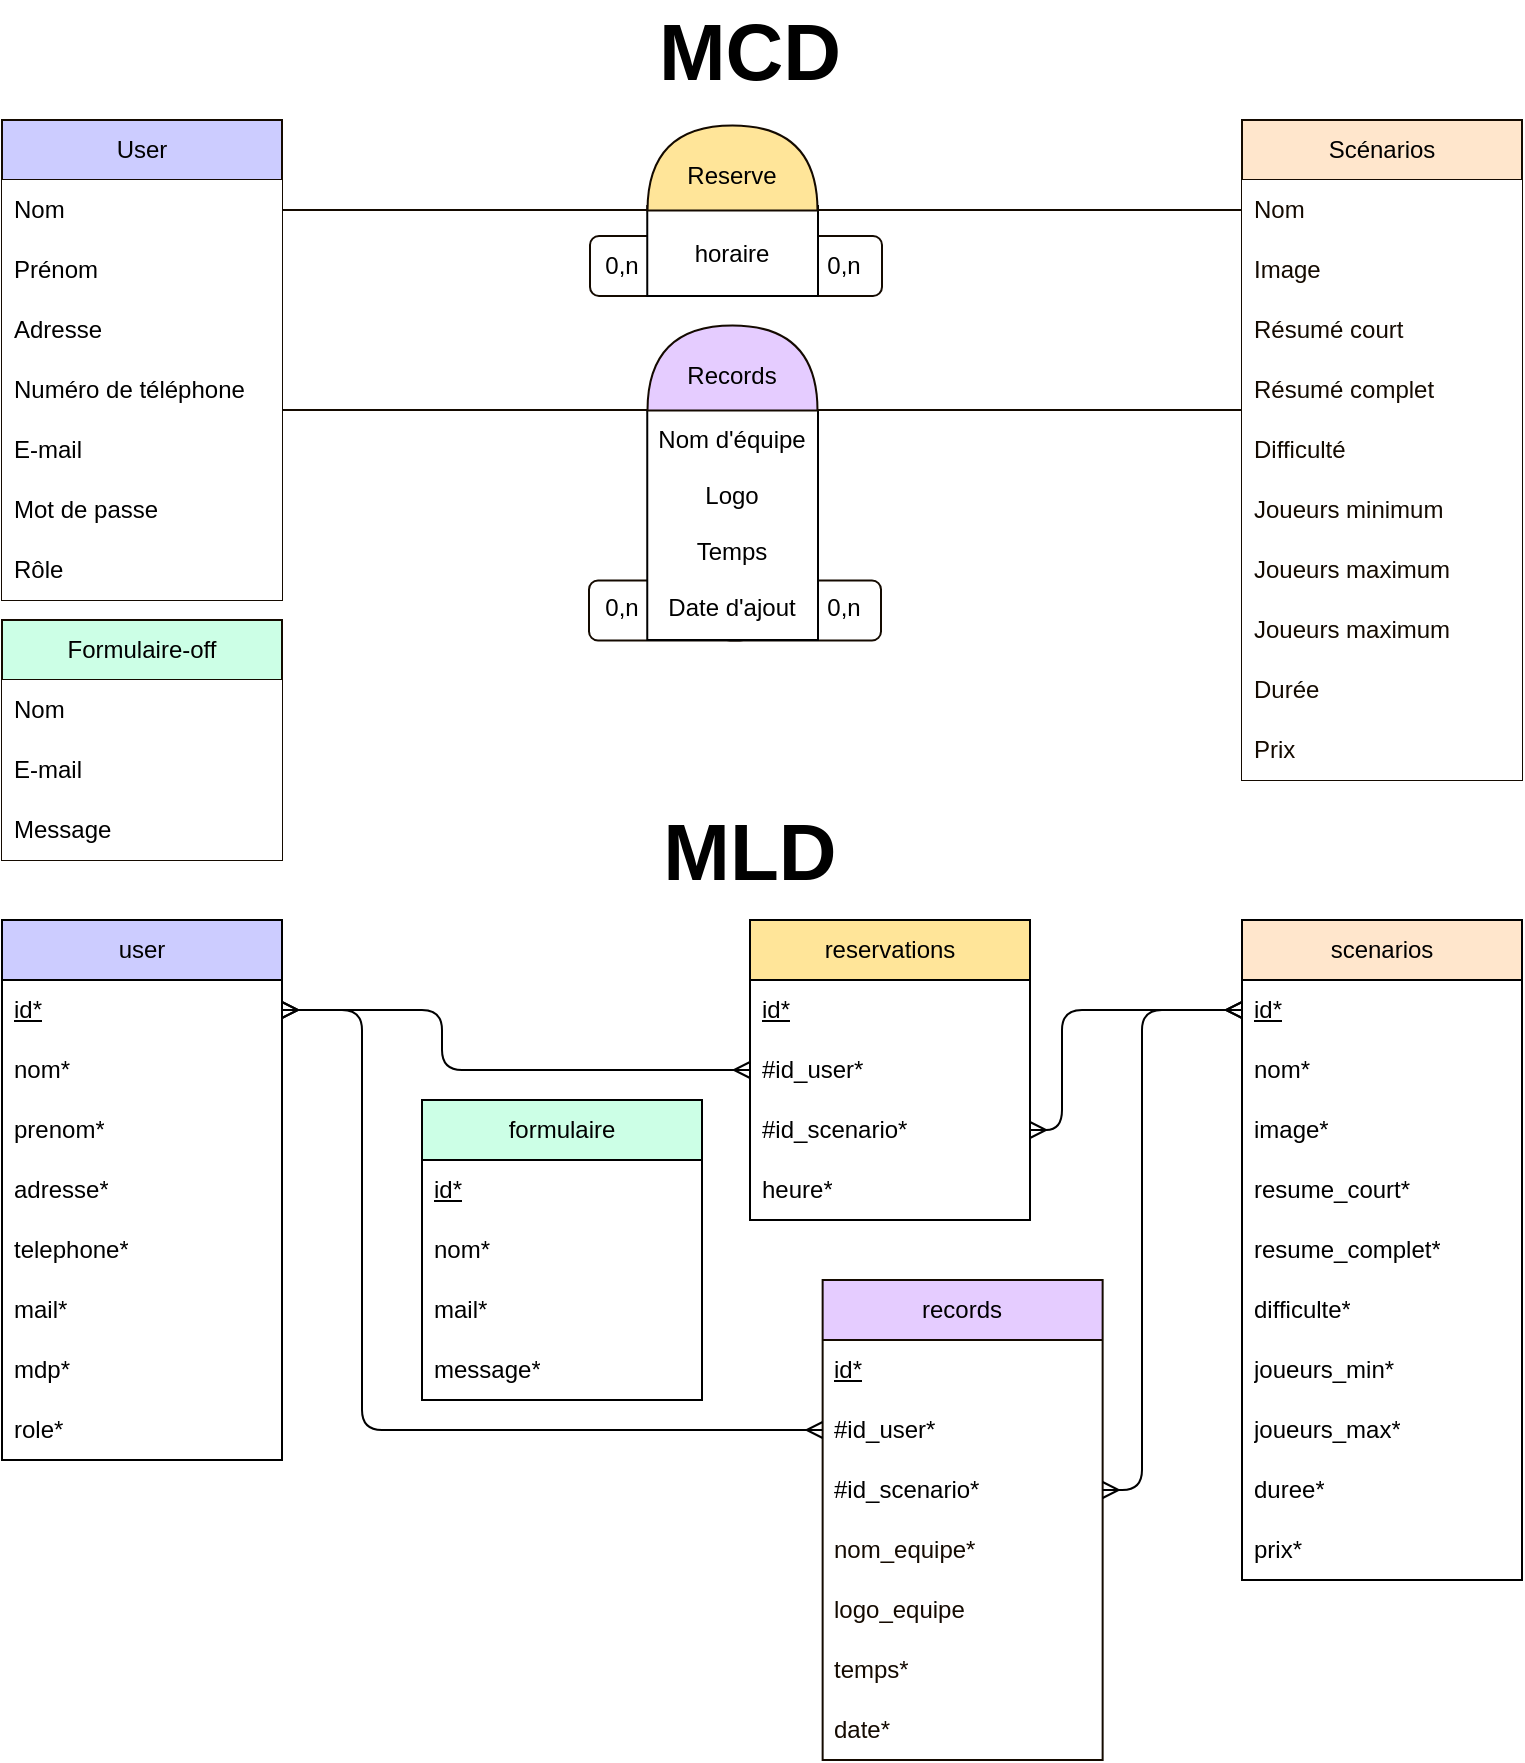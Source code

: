 <mxfile version="21.0.10" type="device"><diagram name="Page-1" id="3XqpPIMPTsH9tx_IHmrE"><mxGraphModel dx="1050" dy="573" grid="1" gridSize="10" guides="1" tooltips="1" connect="1" arrows="1" fold="1" page="1" pageScale="1" pageWidth="827" pageHeight="1169" background="#ffffff" math="0" shadow="0"><root><mxCell id="0"/><mxCell id="1" parent="0"/><mxCell id="rdKpoE9xqXCakMO6GFXs-35" value="" style="rounded=1;whiteSpace=wrap;html=1;fontColor=#FFFFFF;strokeColor=#140A00;fillColor=default;" parent="1" vertex="1"><mxGeometry x="400" y="138" width="80" height="30" as="geometry"/></mxCell><mxCell id="rdKpoE9xqXCakMO6GFXs-36" value="" style="rounded=1;whiteSpace=wrap;html=1;fontColor=#FFFFFF;strokeColor=#140A00;fillColor=default;" parent="1" vertex="1"><mxGeometry x="334" y="138" width="80" height="30" as="geometry"/></mxCell><mxCell id="pGcmNgfzKK9E8v_vU-9b-41" value="" style="rounded=0;whiteSpace=wrap;html=1;" vertex="1" parent="1"><mxGeometry x="362.63" y="123" width="85.37" height="45" as="geometry"/></mxCell><mxCell id="pGcmNgfzKK9E8v_vU-9b-25" value="" style="rounded=1;whiteSpace=wrap;html=1;fontColor=#FFFFFF;strokeColor=#140A00;fillColor=default;" vertex="1" parent="1"><mxGeometry x="399.5" y="310.25" width="80" height="30" as="geometry"/></mxCell><mxCell id="pGcmNgfzKK9E8v_vU-9b-24" value="" style="rounded=1;whiteSpace=wrap;html=1;fontColor=#FFFFFF;strokeColor=#140A00;fillColor=default;" vertex="1" parent="1"><mxGeometry x="333.5" y="310.25" width="80" height="30" as="geometry"/></mxCell><mxCell id="pGcmNgfzKK9E8v_vU-9b-35" value="" style="rounded=0;whiteSpace=wrap;html=1;" vertex="1" parent="1"><mxGeometry x="362.63" y="225" width="85.37" height="115" as="geometry"/></mxCell><mxCell id="pGcmNgfzKK9E8v_vU-9b-26" value="0,n" style="text;html=1;strokeColor=none;fillColor=none;align=center;verticalAlign=middle;whiteSpace=wrap;rounded=0;fontColor=default;" vertex="1" parent="1"><mxGeometry x="319.5" y="309.25" width="60" height="30" as="geometry"/></mxCell><mxCell id="pGcmNgfzKK9E8v_vU-9b-27" value="0,n" style="text;html=1;strokeColor=none;fillColor=none;align=center;verticalAlign=middle;whiteSpace=wrap;rounded=0;fontColor=default;" vertex="1" parent="1"><mxGeometry x="431" y="309.25" width="60" height="30" as="geometry"/></mxCell><mxCell id="rdKpoE9xqXCakMO6GFXs-1" value="User" style="swimlane;fontStyle=0;childLayout=stackLayout;horizontal=1;startSize=30;horizontalStack=0;resizeParent=1;resizeParentMax=0;resizeLast=0;collapsible=1;marginBottom=0;whiteSpace=wrap;html=1;fillColor=#CCCCFF;swimlaneFillColor=none;fontColor=#000000;strokeColor=#140A00;" parent="1" vertex="1"><mxGeometry x="40" y="80" width="140" height="240" as="geometry"><mxRectangle x="40" y="80" width="70" height="30" as="alternateBounds"/></mxGeometry></mxCell><mxCell id="rdKpoE9xqXCakMO6GFXs-4" value="Nom" style="text;strokeColor=none;fillColor=default;align=left;verticalAlign=middle;spacingLeft=4;spacingRight=4;overflow=hidden;points=[[0,0.5],[1,0.5]];portConstraint=eastwest;rotatable=0;whiteSpace=wrap;html=1;fontColor=#000000;" parent="rdKpoE9xqXCakMO6GFXs-1" vertex="1"><mxGeometry y="30" width="140" height="30" as="geometry"/></mxCell><mxCell id="pGcmNgfzKK9E8v_vU-9b-1" value="Prénom" style="text;strokeColor=none;fillColor=default;align=left;verticalAlign=middle;spacingLeft=4;spacingRight=4;overflow=hidden;points=[[0,0.5],[1,0.5]];portConstraint=eastwest;rotatable=0;whiteSpace=wrap;html=1;fontColor=#000000;" vertex="1" parent="rdKpoE9xqXCakMO6GFXs-1"><mxGeometry y="60" width="140" height="30" as="geometry"/></mxCell><mxCell id="pGcmNgfzKK9E8v_vU-9b-2" value="Adresse" style="text;strokeColor=none;fillColor=default;align=left;verticalAlign=middle;spacingLeft=4;spacingRight=4;overflow=hidden;points=[[0,0.5],[1,0.5]];portConstraint=eastwest;rotatable=0;whiteSpace=wrap;html=1;fontColor=#000000;" vertex="1" parent="rdKpoE9xqXCakMO6GFXs-1"><mxGeometry y="90" width="140" height="30" as="geometry"/></mxCell><mxCell id="pGcmNgfzKK9E8v_vU-9b-3" value="Numéro de téléphone" style="text;strokeColor=none;fillColor=default;align=left;verticalAlign=middle;spacingLeft=4;spacingRight=4;overflow=hidden;points=[[0,0.5],[1,0.5]];portConstraint=eastwest;rotatable=0;whiteSpace=wrap;html=1;fontColor=#000000;" vertex="1" parent="rdKpoE9xqXCakMO6GFXs-1"><mxGeometry y="120" width="140" height="30" as="geometry"/></mxCell><mxCell id="rdKpoE9xqXCakMO6GFXs-2" value="E-mail" style="text;strokeColor=none;fillColor=default;align=left;verticalAlign=middle;spacingLeft=4;spacingRight=4;overflow=hidden;points=[[0,0.5],[1,0.5]];portConstraint=eastwest;rotatable=0;whiteSpace=wrap;html=1;fontColor=#000000;" parent="rdKpoE9xqXCakMO6GFXs-1" vertex="1"><mxGeometry y="150" width="140" height="30" as="geometry"/></mxCell><mxCell id="rdKpoE9xqXCakMO6GFXs-3" value="Mot de passe" style="text;strokeColor=none;fillColor=default;align=left;verticalAlign=middle;spacingLeft=4;spacingRight=4;overflow=hidden;points=[[0,0.5],[1,0.5]];portConstraint=eastwest;rotatable=0;whiteSpace=wrap;html=1;fontColor=#000000;" parent="rdKpoE9xqXCakMO6GFXs-1" vertex="1"><mxGeometry y="180" width="140" height="30" as="geometry"/></mxCell><mxCell id="rdKpoE9xqXCakMO6GFXs-26" value="Rôle" style="text;strokeColor=none;fillColor=default;align=left;verticalAlign=middle;spacingLeft=4;spacingRight=4;overflow=hidden;points=[[0,0.5],[1,0.5]];portConstraint=eastwest;rotatable=0;whiteSpace=wrap;html=1;fontColor=#000000;" parent="rdKpoE9xqXCakMO6GFXs-1" vertex="1"><mxGeometry y="210" width="140" height="30" as="geometry"/></mxCell><mxCell id="rdKpoE9xqXCakMO6GFXs-5" value="Scénarios" style="swimlane;fontStyle=0;childLayout=stackLayout;horizontal=1;startSize=30;horizontalStack=0;resizeParent=1;resizeParentMax=0;resizeLast=0;collapsible=1;marginBottom=0;whiteSpace=wrap;html=1;fillColor=#FFE6CC;swimlaneFillColor=none;fontColor=#000000;strokeColor=#140A00;" parent="1" vertex="1"><mxGeometry x="660" y="80" width="140" height="330" as="geometry"><mxRectangle x="660" y="80" width="90" height="30" as="alternateBounds"/></mxGeometry></mxCell><mxCell id="rdKpoE9xqXCakMO6GFXs-6" value="Nom" style="text;strokeColor=none;fillColor=default;align=left;verticalAlign=middle;spacingLeft=4;spacingRight=4;overflow=hidden;points=[[0,0.5],[1,0.5]];portConstraint=eastwest;rotatable=0;whiteSpace=wrap;html=1;fontColor=#140A00;" parent="rdKpoE9xqXCakMO6GFXs-5" vertex="1"><mxGeometry y="30" width="140" height="30" as="geometry"/></mxCell><mxCell id="rdKpoE9xqXCakMO6GFXs-7" value="Image" style="text;strokeColor=none;fillColor=default;align=left;verticalAlign=middle;spacingLeft=4;spacingRight=4;overflow=hidden;points=[[0,0.5],[1,0.5]];portConstraint=eastwest;rotatable=0;whiteSpace=wrap;html=1;fontColor=#140A00;" parent="rdKpoE9xqXCakMO6GFXs-5" vertex="1"><mxGeometry y="60" width="140" height="30" as="geometry"/></mxCell><mxCell id="rdKpoE9xqXCakMO6GFXs-8" value="Résumé court" style="text;strokeColor=none;fillColor=default;align=left;verticalAlign=middle;spacingLeft=4;spacingRight=4;overflow=hidden;points=[[0,0.5],[1,0.5]];portConstraint=eastwest;rotatable=0;whiteSpace=wrap;html=1;fontColor=#140A00;" parent="rdKpoE9xqXCakMO6GFXs-5" vertex="1"><mxGeometry y="90" width="140" height="30" as="geometry"/></mxCell><mxCell id="rdKpoE9xqXCakMO6GFXs-21" value="Résumé complet" style="text;strokeColor=none;fillColor=default;align=left;verticalAlign=middle;spacingLeft=4;spacingRight=4;overflow=hidden;points=[[0,0.5],[1,0.5]];portConstraint=eastwest;rotatable=0;whiteSpace=wrap;html=1;fontColor=#140A00;" parent="rdKpoE9xqXCakMO6GFXs-5" vertex="1"><mxGeometry y="120" width="140" height="30" as="geometry"/></mxCell><mxCell id="rdKpoE9xqXCakMO6GFXs-22" value="Difficulté" style="text;strokeColor=none;fillColor=default;align=left;verticalAlign=middle;spacingLeft=4;spacingRight=4;overflow=hidden;points=[[0,0.5],[1,0.5]];portConstraint=eastwest;rotatable=0;whiteSpace=wrap;html=1;fontColor=#140A00;" parent="rdKpoE9xqXCakMO6GFXs-5" vertex="1"><mxGeometry y="150" width="140" height="30" as="geometry"/></mxCell><mxCell id="rdKpoE9xqXCakMO6GFXs-23" value="Joueurs minimum" style="text;strokeColor=none;fillColor=default;align=left;verticalAlign=middle;spacingLeft=4;spacingRight=4;overflow=hidden;points=[[0,0.5],[1,0.5]];portConstraint=eastwest;rotatable=0;whiteSpace=wrap;html=1;fontColor=#140A00;" parent="rdKpoE9xqXCakMO6GFXs-5" vertex="1"><mxGeometry y="180" width="140" height="30" as="geometry"/></mxCell><mxCell id="rdKpoE9xqXCakMO6GFXs-94" value="Joueurs maximum" style="text;strokeColor=none;fillColor=default;align=left;verticalAlign=middle;spacingLeft=4;spacingRight=4;overflow=hidden;points=[[0,0.5],[1,0.5]];portConstraint=eastwest;rotatable=0;whiteSpace=wrap;html=1;fontColor=#140A00;" parent="rdKpoE9xqXCakMO6GFXs-5" vertex="1"><mxGeometry y="210" width="140" height="30" as="geometry"/></mxCell><mxCell id="rdKpoE9xqXCakMO6GFXs-24" value="Joueurs maximum" style="text;strokeColor=none;fillColor=default;align=left;verticalAlign=middle;spacingLeft=4;spacingRight=4;overflow=hidden;points=[[0,0.5],[1,0.5]];portConstraint=eastwest;rotatable=0;whiteSpace=wrap;html=1;fontColor=#140A00;" parent="rdKpoE9xqXCakMO6GFXs-5" vertex="1"><mxGeometry y="240" width="140" height="30" as="geometry"/></mxCell><mxCell id="rdKpoE9xqXCakMO6GFXs-25" value="Durée" style="text;strokeColor=none;fillColor=default;align=left;verticalAlign=middle;spacingLeft=4;spacingRight=4;overflow=hidden;points=[[0,0.5],[1,0.5]];portConstraint=eastwest;rotatable=0;whiteSpace=wrap;html=1;fontColor=#140A00;" parent="rdKpoE9xqXCakMO6GFXs-5" vertex="1"><mxGeometry y="270" width="140" height="30" as="geometry"/></mxCell><mxCell id="rdKpoE9xqXCakMO6GFXs-27" value="Prix" style="text;strokeColor=none;fillColor=default;align=left;verticalAlign=middle;spacingLeft=4;spacingRight=4;overflow=hidden;points=[[0,0.5],[1,0.5]];portConstraint=eastwest;rotatable=0;whiteSpace=wrap;html=1;fontColor=#140A00;" parent="rdKpoE9xqXCakMO6GFXs-5" vertex="1"><mxGeometry y="300" width="140" height="30" as="geometry"/></mxCell><mxCell id="rdKpoE9xqXCakMO6GFXs-13" value="Formulaire-off" style="swimlane;fontStyle=0;childLayout=stackLayout;horizontal=1;startSize=30;horizontalStack=0;resizeParent=1;resizeParentMax=0;resizeLast=0;collapsible=1;marginBottom=0;whiteSpace=wrap;html=1;fillColor=#CCFFE6;swimlaneFillColor=none;fontColor=#000000;strokeColor=#140A00;" parent="1" vertex="1"><mxGeometry x="40" y="330" width="140" height="120" as="geometry"><mxRectangle x="344" y="200" width="110" height="30" as="alternateBounds"/></mxGeometry></mxCell><mxCell id="rdKpoE9xqXCakMO6GFXs-29" value="Nom" style="text;strokeColor=none;fillColor=default;align=left;verticalAlign=middle;spacingLeft=4;spacingRight=4;overflow=hidden;points=[[0,0.5],[1,0.5]];portConstraint=eastwest;rotatable=0;whiteSpace=wrap;html=1;fontColor=#000000;" parent="rdKpoE9xqXCakMO6GFXs-13" vertex="1"><mxGeometry y="30" width="140" height="30" as="geometry"/></mxCell><mxCell id="rdKpoE9xqXCakMO6GFXs-16" value="E-mail" style="text;strokeColor=none;fillColor=default;align=left;verticalAlign=middle;spacingLeft=4;spacingRight=4;overflow=hidden;points=[[0,0.5],[1,0.5]];portConstraint=eastwest;rotatable=0;whiteSpace=wrap;html=1;fontColor=#000000;" parent="rdKpoE9xqXCakMO6GFXs-13" vertex="1"><mxGeometry y="60" width="140" height="30" as="geometry"/></mxCell><mxCell id="rdKpoE9xqXCakMO6GFXs-15" value="Message" style="text;strokeColor=none;fillColor=default;align=left;verticalAlign=middle;spacingLeft=4;spacingRight=4;overflow=hidden;points=[[0,0.5],[1,0.5]];portConstraint=eastwest;rotatable=0;whiteSpace=wrap;html=1;fontColor=#000000;" parent="rdKpoE9xqXCakMO6GFXs-13" vertex="1"><mxGeometry y="90" width="140" height="30" as="geometry"/></mxCell><mxCell id="rdKpoE9xqXCakMO6GFXs-33" value="0,n" style="text;html=1;strokeColor=none;fillColor=none;align=center;verticalAlign=middle;whiteSpace=wrap;rounded=0;fontColor=default;" parent="1" vertex="1"><mxGeometry x="320" y="138" width="60" height="30" as="geometry"/></mxCell><mxCell id="rdKpoE9xqXCakMO6GFXs-34" value="0,n" style="text;html=1;strokeColor=none;fillColor=none;align=center;verticalAlign=middle;whiteSpace=wrap;rounded=0;fontColor=default;" parent="1" vertex="1"><mxGeometry x="430.5" y="138" width="60" height="30" as="geometry"/></mxCell><mxCell id="rdKpoE9xqXCakMO6GFXs-38" value="" style="endArrow=none;html=1;rounded=0;exitX=1;exitY=0.5;exitDx=0;exitDy=0;entryX=0;entryY=0.5;entryDx=0;entryDy=0;strokeColor=#140A00;fontColor=#FFFFFF;" parent="1" source="rdKpoE9xqXCakMO6GFXs-4" target="rdKpoE9xqXCakMO6GFXs-6" edge="1"><mxGeometry width="50" height="50" relative="1" as="geometry"><mxPoint x="484" y="125" as="sourcePoint"/><mxPoint x="410" y="134" as="targetPoint"/></mxGeometry></mxCell><mxCell id="rdKpoE9xqXCakMO6GFXs-48" value="user" style="swimlane;fontStyle=0;childLayout=stackLayout;horizontal=1;startSize=30;horizontalStack=0;resizeParent=1;resizeParentMax=0;resizeLast=0;collapsible=1;marginBottom=0;whiteSpace=wrap;html=1;fillColor=#CCCCFF;swimlaneFillColor=#FFFFFF;" parent="1" vertex="1"><mxGeometry x="40" y="480" width="140" height="270" as="geometry"/></mxCell><mxCell id="rdKpoE9xqXCakMO6GFXs-81" value="id*" style="text;strokeColor=none;fillColor=none;align=left;verticalAlign=middle;spacingLeft=4;spacingRight=4;overflow=hidden;points=[[0,0.5],[1,0.5]];portConstraint=eastwest;rotatable=0;whiteSpace=wrap;html=1;fontStyle=4" parent="rdKpoE9xqXCakMO6GFXs-48" vertex="1"><mxGeometry y="30" width="140" height="30" as="geometry"/></mxCell><mxCell id="rdKpoE9xqXCakMO6GFXs-49" value="nom*" style="text;strokeColor=none;fillColor=none;align=left;verticalAlign=middle;spacingLeft=4;spacingRight=4;overflow=hidden;points=[[0,0.5],[1,0.5]];portConstraint=eastwest;rotatable=0;whiteSpace=wrap;html=1;" parent="rdKpoE9xqXCakMO6GFXs-48" vertex="1"><mxGeometry y="60" width="140" height="30" as="geometry"/></mxCell><mxCell id="pGcmNgfzKK9E8v_vU-9b-4" value="prenom*" style="text;strokeColor=none;fillColor=none;align=left;verticalAlign=middle;spacingLeft=4;spacingRight=4;overflow=hidden;points=[[0,0.5],[1,0.5]];portConstraint=eastwest;rotatable=0;whiteSpace=wrap;html=1;" vertex="1" parent="rdKpoE9xqXCakMO6GFXs-48"><mxGeometry y="90" width="140" height="30" as="geometry"/></mxCell><mxCell id="pGcmNgfzKK9E8v_vU-9b-5" value="adresse*" style="text;strokeColor=none;fillColor=none;align=left;verticalAlign=middle;spacingLeft=4;spacingRight=4;overflow=hidden;points=[[0,0.5],[1,0.5]];portConstraint=eastwest;rotatable=0;whiteSpace=wrap;html=1;fontColor=#000000;" vertex="1" parent="rdKpoE9xqXCakMO6GFXs-48"><mxGeometry y="120" width="140" height="30" as="geometry"/></mxCell><mxCell id="pGcmNgfzKK9E8v_vU-9b-6" value="telephone*" style="text;strokeColor=none;fillColor=none;align=left;verticalAlign=middle;spacingLeft=4;spacingRight=4;overflow=hidden;points=[[0,0.5],[1,0.5]];portConstraint=eastwest;rotatable=0;whiteSpace=wrap;html=1;fontColor=#000000;" vertex="1" parent="rdKpoE9xqXCakMO6GFXs-48"><mxGeometry y="150" width="140" height="30" as="geometry"/></mxCell><mxCell id="rdKpoE9xqXCakMO6GFXs-50" value="mail*" style="text;strokeColor=none;fillColor=none;align=left;verticalAlign=middle;spacingLeft=4;spacingRight=4;overflow=hidden;points=[[0,0.5],[1,0.5]];portConstraint=eastwest;rotatable=0;whiteSpace=wrap;html=1;" parent="rdKpoE9xqXCakMO6GFXs-48" vertex="1"><mxGeometry y="180" width="140" height="30" as="geometry"/></mxCell><mxCell id="rdKpoE9xqXCakMO6GFXs-51" value="mdp*" style="text;strokeColor=none;fillColor=none;align=left;verticalAlign=middle;spacingLeft=4;spacingRight=4;overflow=hidden;points=[[0,0.5],[1,0.5]];portConstraint=eastwest;rotatable=0;whiteSpace=wrap;html=1;" parent="rdKpoE9xqXCakMO6GFXs-48" vertex="1"><mxGeometry y="210" width="140" height="30" as="geometry"/></mxCell><mxCell id="rdKpoE9xqXCakMO6GFXs-52" value="role*" style="text;strokeColor=none;fillColor=none;align=left;verticalAlign=middle;spacingLeft=4;spacingRight=4;overflow=hidden;points=[[0,0.5],[1,0.5]];portConstraint=eastwest;rotatable=0;whiteSpace=wrap;html=1;" parent="rdKpoE9xqXCakMO6GFXs-48" vertex="1"><mxGeometry y="240" width="140" height="30" as="geometry"/></mxCell><mxCell id="rdKpoE9xqXCakMO6GFXs-53" value="scenarios" style="swimlane;fontStyle=0;childLayout=stackLayout;horizontal=1;startSize=30;horizontalStack=0;resizeParent=1;resizeParentMax=0;resizeLast=0;collapsible=1;marginBottom=0;whiteSpace=wrap;html=1;fillColor=#FFE6CC;swimlaneFillColor=#FFFFFF;" parent="1" vertex="1"><mxGeometry x="660" y="480" width="140" height="330" as="geometry"/></mxCell><mxCell id="rdKpoE9xqXCakMO6GFXs-83" value="id*" style="text;strokeColor=none;fillColor=none;align=left;verticalAlign=middle;spacingLeft=4;spacingRight=4;overflow=hidden;points=[[0,0.5],[1,0.5]];portConstraint=eastwest;rotatable=0;whiteSpace=wrap;html=1;fontStyle=4" parent="rdKpoE9xqXCakMO6GFXs-53" vertex="1"><mxGeometry y="30" width="140" height="30" as="geometry"/></mxCell><mxCell id="rdKpoE9xqXCakMO6GFXs-54" value="nom*" style="text;strokeColor=none;fillColor=none;align=left;verticalAlign=middle;spacingLeft=4;spacingRight=4;overflow=hidden;points=[[0,0.5],[1,0.5]];portConstraint=eastwest;rotatable=0;whiteSpace=wrap;html=1;" parent="rdKpoE9xqXCakMO6GFXs-53" vertex="1"><mxGeometry y="60" width="140" height="30" as="geometry"/></mxCell><mxCell id="rdKpoE9xqXCakMO6GFXs-55" value="image*" style="text;strokeColor=none;fillColor=none;align=left;verticalAlign=middle;spacingLeft=4;spacingRight=4;overflow=hidden;points=[[0,0.5],[1,0.5]];portConstraint=eastwest;rotatable=0;whiteSpace=wrap;html=1;" parent="rdKpoE9xqXCakMO6GFXs-53" vertex="1"><mxGeometry y="90" width="140" height="30" as="geometry"/></mxCell><mxCell id="rdKpoE9xqXCakMO6GFXs-56" value="resume_court*" style="text;strokeColor=none;fillColor=none;align=left;verticalAlign=middle;spacingLeft=4;spacingRight=4;overflow=hidden;points=[[0,0.5],[1,0.5]];portConstraint=eastwest;rotatable=0;whiteSpace=wrap;html=1;" parent="rdKpoE9xqXCakMO6GFXs-53" vertex="1"><mxGeometry y="120" width="140" height="30" as="geometry"/></mxCell><mxCell id="rdKpoE9xqXCakMO6GFXs-57" value="resume_complet*" style="text;strokeColor=none;fillColor=none;align=left;verticalAlign=middle;spacingLeft=4;spacingRight=4;overflow=hidden;points=[[0,0.5],[1,0.5]];portConstraint=eastwest;rotatable=0;whiteSpace=wrap;html=1;" parent="rdKpoE9xqXCakMO6GFXs-53" vertex="1"><mxGeometry y="150" width="140" height="30" as="geometry"/></mxCell><mxCell id="rdKpoE9xqXCakMO6GFXs-58" value="difficulte*" style="text;strokeColor=none;fillColor=none;align=left;verticalAlign=middle;spacingLeft=4;spacingRight=4;overflow=hidden;points=[[0,0.5],[1,0.5]];portConstraint=eastwest;rotatable=0;whiteSpace=wrap;html=1;" parent="rdKpoE9xqXCakMO6GFXs-53" vertex="1"><mxGeometry y="180" width="140" height="30" as="geometry"/></mxCell><mxCell id="rdKpoE9xqXCakMO6GFXs-59" value="joueurs_min*" style="text;strokeColor=none;fillColor=none;align=left;verticalAlign=middle;spacingLeft=4;spacingRight=4;overflow=hidden;points=[[0,0.5],[1,0.5]];portConstraint=eastwest;rotatable=0;whiteSpace=wrap;html=1;" parent="rdKpoE9xqXCakMO6GFXs-53" vertex="1"><mxGeometry y="210" width="140" height="30" as="geometry"/></mxCell><mxCell id="rdKpoE9xqXCakMO6GFXs-60" value="joueurs_max*" style="text;strokeColor=none;fillColor=none;align=left;verticalAlign=middle;spacingLeft=4;spacingRight=4;overflow=hidden;points=[[0,0.5],[1,0.5]];portConstraint=eastwest;rotatable=0;whiteSpace=wrap;html=1;" parent="rdKpoE9xqXCakMO6GFXs-53" vertex="1"><mxGeometry y="240" width="140" height="30" as="geometry"/></mxCell><mxCell id="rdKpoE9xqXCakMO6GFXs-61" value="duree*" style="text;strokeColor=none;fillColor=none;align=left;verticalAlign=middle;spacingLeft=4;spacingRight=4;overflow=hidden;points=[[0,0.5],[1,0.5]];portConstraint=eastwest;rotatable=0;whiteSpace=wrap;html=1;" parent="rdKpoE9xqXCakMO6GFXs-53" vertex="1"><mxGeometry y="270" width="140" height="30" as="geometry"/></mxCell><mxCell id="rdKpoE9xqXCakMO6GFXs-62" value="prix*" style="text;strokeColor=none;fillColor=none;align=left;verticalAlign=middle;spacingLeft=4;spacingRight=4;overflow=hidden;points=[[0,0.5],[1,0.5]];portConstraint=eastwest;rotatable=0;whiteSpace=wrap;html=1;" parent="rdKpoE9xqXCakMO6GFXs-53" vertex="1"><mxGeometry y="300" width="140" height="30" as="geometry"/></mxCell><mxCell id="rdKpoE9xqXCakMO6GFXs-63" value="formulaire" style="swimlane;fontStyle=0;childLayout=stackLayout;horizontal=1;startSize=30;horizontalStack=0;resizeParent=1;resizeParentMax=0;resizeLast=0;collapsible=1;marginBottom=0;whiteSpace=wrap;html=1;fillColor=#CCFFE6;swimlaneFillColor=#FFFFFF;" parent="1" vertex="1"><mxGeometry x="250" y="570" width="140" height="150" as="geometry"/></mxCell><mxCell id="rdKpoE9xqXCakMO6GFXs-84" value="id*" style="text;strokeColor=none;fillColor=none;align=left;verticalAlign=middle;spacingLeft=4;spacingRight=4;overflow=hidden;points=[[0,0.5],[1,0.5]];portConstraint=eastwest;rotatable=0;whiteSpace=wrap;html=1;fontStyle=4" parent="rdKpoE9xqXCakMO6GFXs-63" vertex="1"><mxGeometry y="30" width="140" height="30" as="geometry"/></mxCell><mxCell id="rdKpoE9xqXCakMO6GFXs-64" value="nom*" style="text;strokeColor=none;fillColor=none;align=left;verticalAlign=middle;spacingLeft=4;spacingRight=4;overflow=hidden;points=[[0,0.5],[1,0.5]];portConstraint=eastwest;rotatable=0;whiteSpace=wrap;html=1;" parent="rdKpoE9xqXCakMO6GFXs-63" vertex="1"><mxGeometry y="60" width="140" height="30" as="geometry"/></mxCell><mxCell id="rdKpoE9xqXCakMO6GFXs-65" value="mail*" style="text;strokeColor=none;fillColor=none;align=left;verticalAlign=middle;spacingLeft=4;spacingRight=4;overflow=hidden;points=[[0,0.5],[1,0.5]];portConstraint=eastwest;rotatable=0;whiteSpace=wrap;html=1;" parent="rdKpoE9xqXCakMO6GFXs-63" vertex="1"><mxGeometry y="90" width="140" height="30" as="geometry"/></mxCell><mxCell id="rdKpoE9xqXCakMO6GFXs-66" value="message*" style="text;strokeColor=none;fillColor=none;align=left;verticalAlign=middle;spacingLeft=4;spacingRight=4;overflow=hidden;points=[[0,0.5],[1,0.5]];portConstraint=eastwest;rotatable=0;whiteSpace=wrap;html=1;" parent="rdKpoE9xqXCakMO6GFXs-63" vertex="1"><mxGeometry y="120" width="140" height="30" as="geometry"/></mxCell><mxCell id="rdKpoE9xqXCakMO6GFXs-67" value="reservations" style="swimlane;fontStyle=0;childLayout=stackLayout;horizontal=1;startSize=30;horizontalStack=0;resizeParent=1;resizeParentMax=0;resizeLast=0;collapsible=1;marginBottom=0;whiteSpace=wrap;html=1;fillColor=#FFE599;swimlaneFillColor=#FFFFFF;" parent="1" vertex="1"><mxGeometry x="414" y="480" width="140" height="150" as="geometry"/></mxCell><mxCell id="rdKpoE9xqXCakMO6GFXs-82" value="id*" style="text;strokeColor=none;fillColor=none;align=left;verticalAlign=middle;spacingLeft=4;spacingRight=4;overflow=hidden;points=[[0,0.5],[1,0.5]];portConstraint=eastwest;rotatable=0;whiteSpace=wrap;html=1;fontStyle=4" parent="rdKpoE9xqXCakMO6GFXs-67" vertex="1"><mxGeometry y="30" width="140" height="30" as="geometry"/></mxCell><mxCell id="rdKpoE9xqXCakMO6GFXs-85" value="#id_user*" style="text;strokeColor=none;fillColor=none;align=left;verticalAlign=middle;spacingLeft=4;spacingRight=4;overflow=hidden;points=[[0,0.5],[1,0.5]];portConstraint=eastwest;rotatable=0;whiteSpace=wrap;html=1;fontStyle=0" parent="rdKpoE9xqXCakMO6GFXs-67" vertex="1"><mxGeometry y="60" width="140" height="30" as="geometry"/></mxCell><mxCell id="rdKpoE9xqXCakMO6GFXs-86" value="#id_scenario*" style="text;strokeColor=none;fillColor=none;align=left;verticalAlign=middle;spacingLeft=4;spacingRight=4;overflow=hidden;points=[[0,0.5],[1,0.5]];portConstraint=eastwest;rotatable=0;whiteSpace=wrap;html=1;fontStyle=0" parent="rdKpoE9xqXCakMO6GFXs-67" vertex="1"><mxGeometry y="90" width="140" height="30" as="geometry"/></mxCell><mxCell id="rdKpoE9xqXCakMO6GFXs-68" value="heure*" style="text;strokeColor=none;fillColor=none;align=left;verticalAlign=middle;spacingLeft=4;spacingRight=4;overflow=hidden;points=[[0,0.5],[1,0.5]];portConstraint=eastwest;rotatable=0;whiteSpace=wrap;html=1;" parent="rdKpoE9xqXCakMO6GFXs-67" vertex="1"><mxGeometry y="120" width="140" height="30" as="geometry"/></mxCell><mxCell id="rdKpoE9xqXCakMO6GFXs-69" value="" style="endArrow=ERmany;html=1;rounded=1;exitX=1;exitY=0.5;exitDx=0;exitDy=0;entryX=0;entryY=0.5;entryDx=0;entryDy=0;strokeColor=default;fontColor=#000000;startArrow=ERmany;startFill=0;endFill=0;" parent="1" source="rdKpoE9xqXCakMO6GFXs-81" target="rdKpoE9xqXCakMO6GFXs-85" edge="1"><mxGeometry width="50" height="50" relative="1" as="geometry"><mxPoint x="270" y="730" as="sourcePoint"/><mxPoint x="320" y="680" as="targetPoint"/><Array as="points"><mxPoint x="260" y="525"/><mxPoint x="260" y="555"/></Array></mxGeometry></mxCell><mxCell id="rdKpoE9xqXCakMO6GFXs-74" value="" style="endArrow=ERmany;html=1;rounded=1;exitX=1;exitY=0.5;exitDx=0;exitDy=0;entryX=0;entryY=0.5;entryDx=0;entryDy=0;strokeColor=default;startArrow=ERmany;startFill=0;endFill=0;" parent="1" source="rdKpoE9xqXCakMO6GFXs-86" target="rdKpoE9xqXCakMO6GFXs-83" edge="1"><mxGeometry width="50" height="50" relative="1" as="geometry"><mxPoint x="190" y="535" as="sourcePoint"/><mxPoint x="410" y="534" as="targetPoint"/><Array as="points"><mxPoint x="570" y="585"/><mxPoint x="570" y="525"/></Array></mxGeometry></mxCell><mxCell id="rdKpoE9xqXCakMO6GFXs-87" value="MCD" style="text;html=1;strokeColor=none;fillColor=none;align=center;verticalAlign=middle;whiteSpace=wrap;rounded=0;fontSize=40;fontStyle=1;fontColor=#000000;" parent="1" vertex="1"><mxGeometry x="359" y="20" width="110" height="50" as="geometry"/></mxCell><mxCell id="rdKpoE9xqXCakMO6GFXs-88" value="MLD" style="text;html=1;strokeColor=none;fillColor=none;align=center;verticalAlign=middle;whiteSpace=wrap;rounded=0;fontSize=40;fontStyle=1;fontColor=#000000;" parent="1" vertex="1"><mxGeometry x="359" y="420" width="110" height="50" as="geometry"/></mxCell><mxCell id="rdKpoE9xqXCakMO6GFXs-89" value="" style="shape=or;whiteSpace=wrap;html=1;rotation=-90;labelBackgroundColor=#FFE599;fillColor=#FFE599;fontColor=#FFFFFF;strokeColor=#140A00;" parent="1" vertex="1"><mxGeometry x="384" y="61.5" width="42.5" height="85" as="geometry"/></mxCell><mxCell id="rdKpoE9xqXCakMO6GFXs-91" value="Reserve" style="text;html=1;strokeColor=none;fillColor=none;align=center;verticalAlign=middle;whiteSpace=wrap;rounded=0;fontColor=#000000;" parent="1" vertex="1"><mxGeometry x="375.25" y="93" width="60" height="30" as="geometry"/></mxCell><mxCell id="rdKpoE9xqXCakMO6GFXs-92" value="horaire" style="text;html=1;strokeColor=none;fillColor=none;align=center;verticalAlign=middle;whiteSpace=wrap;rounded=0;fontColor=default;" parent="1" vertex="1"><mxGeometry x="375.25" y="131.5" width="60" height="30" as="geometry"/></mxCell><mxCell id="pGcmNgfzKK9E8v_vU-9b-7" value="records" style="swimlane;fontStyle=0;childLayout=stackLayout;horizontal=1;startSize=30;horizontalStack=0;resizeParent=1;resizeParentMax=0;resizeLast=0;collapsible=1;marginBottom=0;whiteSpace=wrap;html=1;fillColor=#E5CCFF;swimlaneFillColor=#FFFFFF;fontColor=#000000;strokeColor=#140A00;" vertex="1" parent="1"><mxGeometry x="450.32" y="660" width="140" height="240" as="geometry"><mxRectangle x="660" y="80" width="90" height="30" as="alternateBounds"/></mxGeometry></mxCell><mxCell id="pGcmNgfzKK9E8v_vU-9b-45" value="id*" style="text;strokeColor=none;fillColor=none;align=left;verticalAlign=middle;spacingLeft=4;spacingRight=4;overflow=hidden;points=[[0,0.5],[1,0.5]];portConstraint=eastwest;rotatable=0;whiteSpace=wrap;html=1;fontStyle=4" vertex="1" parent="pGcmNgfzKK9E8v_vU-9b-7"><mxGeometry y="30" width="140" height="30" as="geometry"/></mxCell><mxCell id="pGcmNgfzKK9E8v_vU-9b-46" value="#id_user*" style="text;strokeColor=none;fillColor=none;align=left;verticalAlign=middle;spacingLeft=4;spacingRight=4;overflow=hidden;points=[[0,0.5],[1,0.5]];portConstraint=eastwest;rotatable=0;whiteSpace=wrap;html=1;fontStyle=0" vertex="1" parent="pGcmNgfzKK9E8v_vU-9b-7"><mxGeometry y="60" width="140" height="30" as="geometry"/></mxCell><mxCell id="pGcmNgfzKK9E8v_vU-9b-47" value="#id_scenario*" style="text;strokeColor=none;fillColor=none;align=left;verticalAlign=middle;spacingLeft=4;spacingRight=4;overflow=hidden;points=[[0,0.5],[1,0.5]];portConstraint=eastwest;rotatable=0;whiteSpace=wrap;html=1;fontStyle=0" vertex="1" parent="pGcmNgfzKK9E8v_vU-9b-7"><mxGeometry y="90" width="140" height="30" as="geometry"/></mxCell><mxCell id="pGcmNgfzKK9E8v_vU-9b-23" value="nom_equipe*" style="text;strokeColor=none;fillColor=none;align=left;verticalAlign=middle;spacingLeft=4;spacingRight=4;overflow=hidden;points=[[0,0.5],[1,0.5]];portConstraint=eastwest;rotatable=0;whiteSpace=wrap;html=1;fontColor=#140A00;" vertex="1" parent="pGcmNgfzKK9E8v_vU-9b-7"><mxGeometry y="120" width="140" height="30" as="geometry"/></mxCell><mxCell id="pGcmNgfzKK9E8v_vU-9b-9" value="logo_equipe" style="text;strokeColor=none;fillColor=none;align=left;verticalAlign=middle;spacingLeft=4;spacingRight=4;overflow=hidden;points=[[0,0.5],[1,0.5]];portConstraint=eastwest;rotatable=0;whiteSpace=wrap;html=1;fontColor=#140A00;" vertex="1" parent="pGcmNgfzKK9E8v_vU-9b-7"><mxGeometry y="150" width="140" height="30" as="geometry"/></mxCell><mxCell id="pGcmNgfzKK9E8v_vU-9b-10" value="temps*" style="text;strokeColor=none;fillColor=none;align=left;verticalAlign=middle;spacingLeft=4;spacingRight=4;overflow=hidden;points=[[0,0.5],[1,0.5]];portConstraint=eastwest;rotatable=0;whiteSpace=wrap;html=1;fontColor=#140A00;" vertex="1" parent="pGcmNgfzKK9E8v_vU-9b-7"><mxGeometry y="180" width="140" height="30" as="geometry"/></mxCell><mxCell id="pGcmNgfzKK9E8v_vU-9b-11" value="date*" style="text;strokeColor=none;fillColor=none;align=left;verticalAlign=middle;spacingLeft=4;spacingRight=4;overflow=hidden;points=[[0,0.5],[1,0.5]];portConstraint=eastwest;rotatable=0;whiteSpace=wrap;html=1;fontColor=#140A00;" vertex="1" parent="pGcmNgfzKK9E8v_vU-9b-7"><mxGeometry y="210" width="140" height="30" as="geometry"/></mxCell><mxCell id="pGcmNgfzKK9E8v_vU-9b-28" value="" style="endArrow=none;html=1;rounded=0;exitX=1;exitY=0.5;exitDx=0;exitDy=0;entryX=0;entryY=0.5;entryDx=0;entryDy=0;strokeColor=#140A00;fontColor=#FFFFFF;" edge="1" parent="1"><mxGeometry width="50" height="50" relative="1" as="geometry"><mxPoint x="180" y="225" as="sourcePoint"/><mxPoint x="660" y="225" as="targetPoint"/></mxGeometry></mxCell><mxCell id="pGcmNgfzKK9E8v_vU-9b-29" value="" style="shape=or;whiteSpace=wrap;html=1;rotation=-90;labelBackgroundColor=#FFE599;fillColor=#E5CCFF;fontColor=#FFFFFF;strokeColor=#140A00;" vertex="1" parent="1"><mxGeometry x="384" y="161.5" width="42.5" height="85" as="geometry"/></mxCell><mxCell id="pGcmNgfzKK9E8v_vU-9b-31" value="Records" style="text;html=1;strokeColor=none;fillColor=none;align=center;verticalAlign=middle;whiteSpace=wrap;rounded=0;fontColor=#000000;" vertex="1" parent="1"><mxGeometry x="375.25" y="193" width="60" height="30" as="geometry"/></mxCell><mxCell id="pGcmNgfzKK9E8v_vU-9b-34" value="Nom d'équipe" style="text;html=1;strokeColor=none;fillColor=none;align=center;verticalAlign=middle;whiteSpace=wrap;rounded=0;" vertex="1" parent="1"><mxGeometry x="360" y="225" width="90" height="30" as="geometry"/></mxCell><mxCell id="pGcmNgfzKK9E8v_vU-9b-38" value="Logo" style="text;html=1;strokeColor=none;fillColor=none;align=center;verticalAlign=middle;whiteSpace=wrap;rounded=0;" vertex="1" parent="1"><mxGeometry x="380" y="253" width="50" height="30" as="geometry"/></mxCell><mxCell id="pGcmNgfzKK9E8v_vU-9b-39" value="Temps" style="text;html=1;strokeColor=none;fillColor=none;align=center;verticalAlign=middle;whiteSpace=wrap;rounded=0;" vertex="1" parent="1"><mxGeometry x="360.32" y="281.25" width="90" height="30" as="geometry"/></mxCell><mxCell id="pGcmNgfzKK9E8v_vU-9b-40" value="Date d'ajout" style="text;html=1;strokeColor=none;fillColor=none;align=center;verticalAlign=middle;whiteSpace=wrap;rounded=0;" vertex="1" parent="1"><mxGeometry x="360" y="309.25" width="90" height="30" as="geometry"/></mxCell><mxCell id="pGcmNgfzKK9E8v_vU-9b-48" value="" style="endArrow=ERmany;html=1;rounded=1;exitX=1;exitY=0.5;exitDx=0;exitDy=0;entryX=0;entryY=0.5;entryDx=0;entryDy=0;strokeColor=default;strokeWidth=1;startArrow=ERmany;startFill=0;endFill=0;" edge="1" parent="1" source="pGcmNgfzKK9E8v_vU-9b-47" target="rdKpoE9xqXCakMO6GFXs-83"><mxGeometry width="50" height="50" relative="1" as="geometry"><mxPoint x="484" y="750" as="sourcePoint"/><mxPoint x="660" y="690" as="targetPoint"/><Array as="points"><mxPoint x="610" y="765"/><mxPoint x="610" y="525"/></Array></mxGeometry></mxCell><mxCell id="pGcmNgfzKK9E8v_vU-9b-49" value="" style="endArrow=ERmany;html=1;rounded=1;exitX=1;exitY=0.5;exitDx=0;exitDy=0;entryX=0;entryY=0.5;entryDx=0;entryDy=0;strokeColor=default;fontColor=#000000;startArrow=ERmany;startFill=0;endFill=0;" edge="1" parent="1" source="rdKpoE9xqXCakMO6GFXs-81" target="pGcmNgfzKK9E8v_vU-9b-46"><mxGeometry width="50" height="50" relative="1" as="geometry"><mxPoint x="190" y="535" as="sourcePoint"/><mxPoint x="354" y="565" as="targetPoint"/><Array as="points"><mxPoint x="220" y="525"/><mxPoint x="220" y="735"/></Array></mxGeometry></mxCell></root></mxGraphModel></diagram></mxfile>